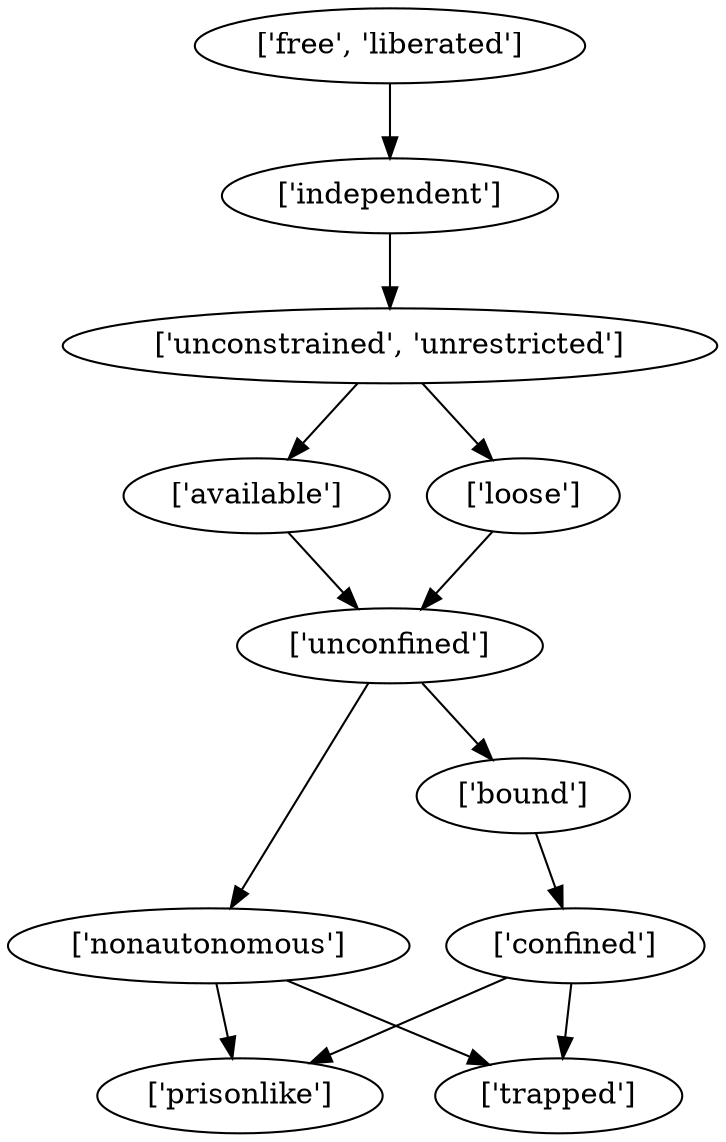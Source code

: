 strict digraph  {
	"['available']" -> "['unconfined']";
	"['unconfined']" -> "['bound']";
	"['unconfined']" -> "['nonautonomous']";
	"['unconstrained', 'unrestricted']" -> "['available']";
	"['unconstrained', 'unrestricted']" -> "['loose']";
	"['loose']" -> "['unconfined']";
	"['bound']" -> "['confined']";
	"['nonautonomous']" -> "['prisonlike']";
	"['nonautonomous']" -> "['trapped']";
	"['free', 'liberated']" -> "['independent']";
	"['independent']" -> "['unconstrained', 'unrestricted']";
	"['confined']" -> "['prisonlike']";
	"['confined']" -> "['trapped']";
}
